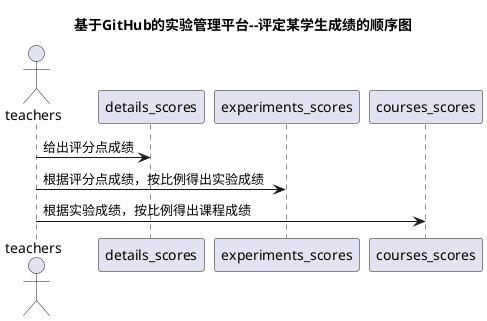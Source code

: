 @startuml
title 基于GitHub的实验管理平台--评定某学生成绩的顺序图
actor teachers
teachers -> details_scores: 给出评分点成绩
teachers -> experiments_scores: 根据评分点成绩，按比例得出实验成绩
teachers -> courses_scores: 根据实验成绩，按比例得出课程成绩




@enduml
